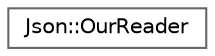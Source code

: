 digraph "Graphical Class Hierarchy"
{
 // LATEX_PDF_SIZE
  bgcolor="transparent";
  edge [fontname=Helvetica,fontsize=10,labelfontname=Helvetica,labelfontsize=10];
  node [fontname=Helvetica,fontsize=10,shape=box,height=0.2,width=0.4];
  rankdir="LR";
  Node0 [label="Json::OurReader",height=0.2,width=0.4,color="grey40", fillcolor="white", style="filled",URL="$class_json_1_1_our_reader.html",tooltip=" "];
}
